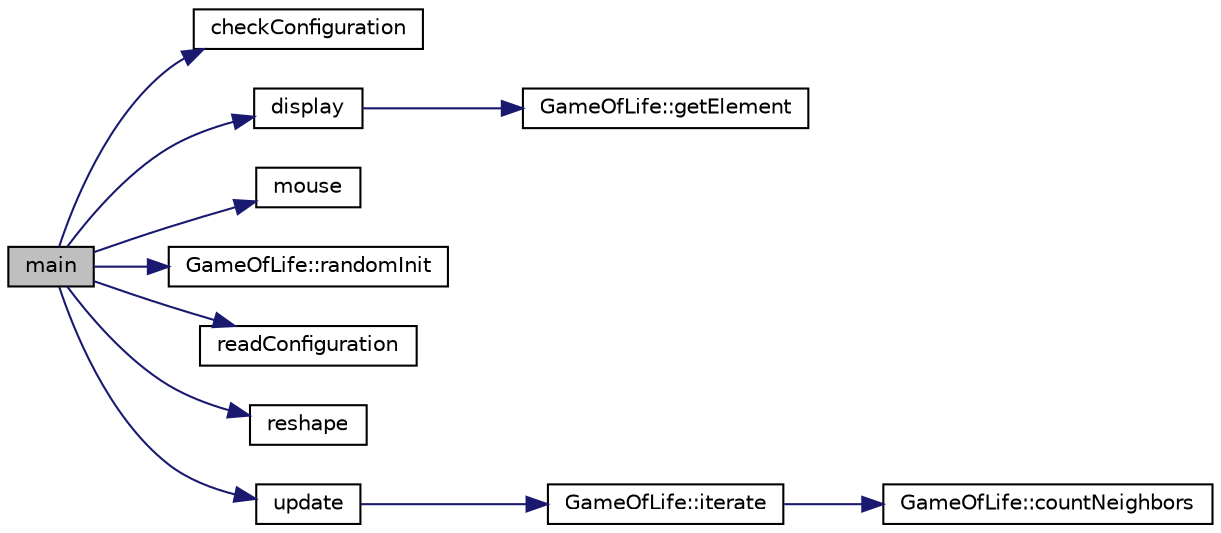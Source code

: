 digraph "main"
{
 // INTERACTIVE_SVG=YES
 // LATEX_PDF_SIZE
  edge [fontname="Helvetica",fontsize="10",labelfontname="Helvetica",labelfontsize="10"];
  node [fontname="Helvetica",fontsize="10",shape=record];
  rankdir="LR";
  Node1 [label="main",height=0.2,width=0.4,color="black", fillcolor="grey75", style="filled", fontcolor="black",tooltip=" "];
  Node1 -> Node2 [color="midnightblue",fontsize="10",style="solid",fontname="Helvetica"];
  Node2 [label="checkConfiguration",height=0.2,width=0.4,color="black", fillcolor="white", style="filled",URL="$backup_2openmp_2src_2main_8cpp.html#a0e7c35ecbe89022791b59adeb4e56fae",tooltip=" "];
  Node1 -> Node3 [color="midnightblue",fontsize="10",style="solid",fontname="Helvetica"];
  Node3 [label="display",height=0.2,width=0.4,color="black", fillcolor="white", style="filled",URL="$backup_2openmp_2src_2main_8cpp.html#a1e5b20fed15743656bb6d2e6a6ea6269",tooltip=" "];
  Node3 -> Node4 [color="midnightblue",fontsize="10",style="solid",fontname="Helvetica"];
  Node4 [label="GameOfLife::getElement",height=0.2,width=0.4,color="black", fillcolor="white", style="filled",URL="$class_game_of_life.html#a7a55101d2bd13e5217df7f9078b301e8",tooltip="A function variable."];
  Node1 -> Node5 [color="midnightblue",fontsize="10",style="solid",fontname="Helvetica"];
  Node5 [label="mouse",height=0.2,width=0.4,color="black", fillcolor="white", style="filled",URL="$backup_2openmp_2src_2main_8cpp.html#ac76a5d78172a826cd6ee9512b89a86c0",tooltip=" "];
  Node1 -> Node6 [color="midnightblue",fontsize="10",style="solid",fontname="Helvetica"];
  Node6 [label="GameOfLife::randomInit",height=0.2,width=0.4,color="black", fillcolor="white", style="filled",URL="$class_game_of_life.html#a619d9edcae593449da304b8aaac00670",tooltip="A function variable."];
  Node1 -> Node7 [color="midnightblue",fontsize="10",style="solid",fontname="Helvetica"];
  Node7 [label="readConfiguration",height=0.2,width=0.4,color="black", fillcolor="white", style="filled",URL="$backup_2openmp_2src_2main_8cpp.html#ad8ff02ba866a0d5181a1e9163b29c301",tooltip=" "];
  Node1 -> Node8 [color="midnightblue",fontsize="10",style="solid",fontname="Helvetica"];
  Node8 [label="reshape",height=0.2,width=0.4,color="black", fillcolor="white", style="filled",URL="$backup_2openmp_2src_2main_8cpp.html#acc1ffe65e6869931318610cae7210078",tooltip=" "];
  Node1 -> Node9 [color="midnightblue",fontsize="10",style="solid",fontname="Helvetica"];
  Node9 [label="update",height=0.2,width=0.4,color="black", fillcolor="white", style="filled",URL="$backup_2openmp_2src_2main_8cpp.html#accd03d0ab10d5efc1f80a091da7e97a1",tooltip=" "];
  Node9 -> Node10 [color="midnightblue",fontsize="10",style="solid",fontname="Helvetica"];
  Node10 [label="GameOfLife::iterate",height=0.2,width=0.4,color="black", fillcolor="white", style="filled",URL="$class_game_of_life.html#ae9314a701fb22946c93a9e16e0ceb2b4",tooltip="Interator function."];
  Node10 -> Node11 [color="midnightblue",fontsize="10",style="solid",fontname="Helvetica"];
  Node11 [label="GameOfLife::countNeighbors",height=0.2,width=0.4,color="black", fillcolor="white", style="filled",URL="$class_game_of_life.html#a3b2c497bd15a62aaf4eada369fadf027",tooltip="A function variable."];
}
